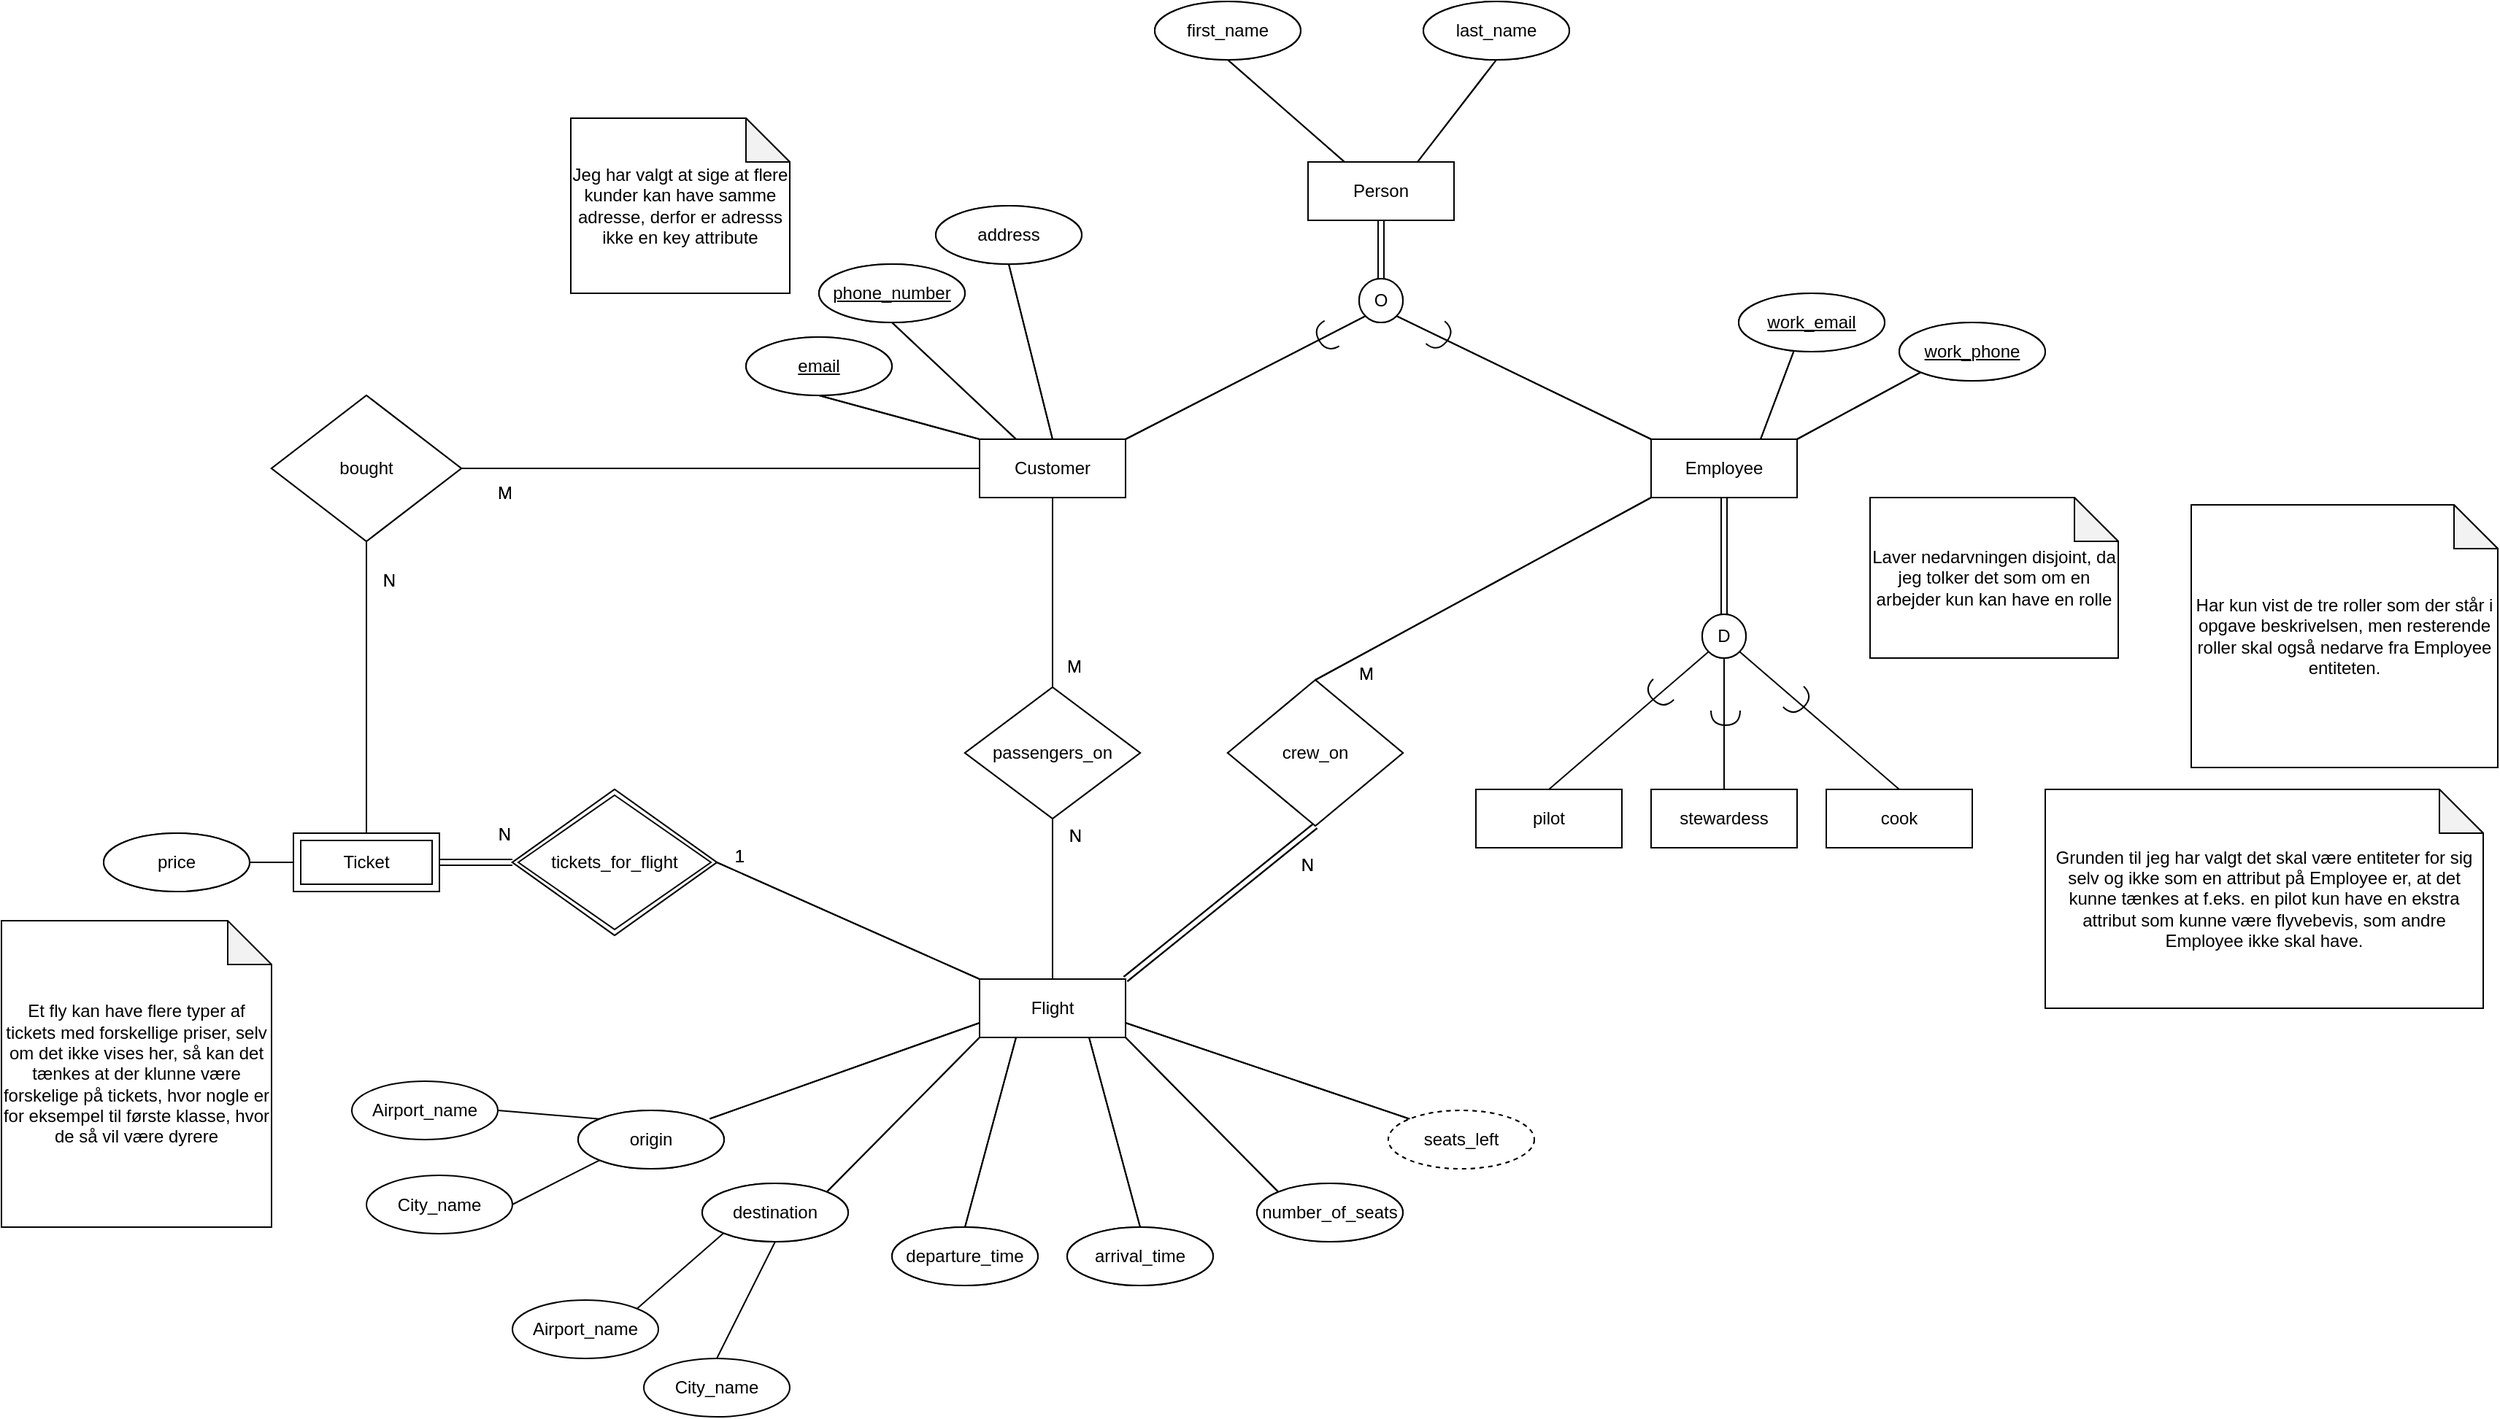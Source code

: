 <mxfile version="14.4.3" type="device"><diagram id="6lk6ai_a8ELDe-GZxzxh" name="Side-1"><mxGraphModel dx="1913" dy="1975" grid="1" gridSize="10" guides="1" tooltips="1" connect="1" arrows="1" fold="1" page="1" pageScale="1" pageWidth="827" pageHeight="1169" math="0" shadow="0"><root><mxCell id="0"/><mxCell id="1" parent="0"/><mxCell id="PVvvQSb4bb2jA-dj5cWd-1" value="Customer" style="whiteSpace=wrap;html=1;align=center;" parent="1" vertex="1"><mxGeometry x="110" y="40" width="100" height="40" as="geometry"/></mxCell><mxCell id="PVvvQSb4bb2jA-dj5cWd-2" value="first_name" style="ellipse;whiteSpace=wrap;html=1;align=center;" parent="1" vertex="1"><mxGeometry x="230" y="-260" width="100" height="40" as="geometry"/></mxCell><mxCell id="PVvvQSb4bb2jA-dj5cWd-3" value="last_name" style="ellipse;whiteSpace=wrap;html=1;align=center;" parent="1" vertex="1"><mxGeometry x="414" y="-260" width="100" height="40" as="geometry"/></mxCell><mxCell id="PVvvQSb4bb2jA-dj5cWd-6" value="email" style="ellipse;whiteSpace=wrap;html=1;align=center;fontStyle=4;" parent="1" vertex="1"><mxGeometry x="-50" y="-30" width="100" height="40" as="geometry"/></mxCell><mxCell id="PVvvQSb4bb2jA-dj5cWd-7" value="phone_number" style="ellipse;whiteSpace=wrap;html=1;align=center;fontStyle=4;" parent="1" vertex="1"><mxGeometry y="-80" width="100" height="40" as="geometry"/></mxCell><mxCell id="PVvvQSb4bb2jA-dj5cWd-8" value="address" style="ellipse;whiteSpace=wrap;html=1;align=center;" parent="1" vertex="1"><mxGeometry x="80" y="-120" width="100" height="40" as="geometry"/></mxCell><mxCell id="PVvvQSb4bb2jA-dj5cWd-9" value="Jeg har valgt at sige at flere kunder kan have samme adresse, derfor er adresss ikke en key attribute" style="shape=note;whiteSpace=wrap;html=1;backgroundOutline=1;darkOpacity=0.05;" parent="1" vertex="1"><mxGeometry x="-170" y="-180" width="150" height="120" as="geometry"/></mxCell><mxCell id="PVvvQSb4bb2jA-dj5cWd-10" value="" style="endArrow=none;html=1;entryX=0.5;entryY=1;entryDx=0;entryDy=0;exitX=0.25;exitY=0;exitDx=0;exitDy=0;" parent="1" source="zGotauwpgQxTloLa41Qn-2" target="PVvvQSb4bb2jA-dj5cWd-2" edge="1"><mxGeometry width="50" height="50" relative="1" as="geometry"><mxPoint x="-80" y="130" as="sourcePoint"/><mxPoint x="-30" y="80" as="targetPoint"/></mxGeometry></mxCell><mxCell id="PVvvQSb4bb2jA-dj5cWd-11" value="" style="endArrow=none;html=1;exitX=0.5;exitY=1;exitDx=0;exitDy=0;entryX=0.75;entryY=0;entryDx=0;entryDy=0;" parent="1" source="PVvvQSb4bb2jA-dj5cWd-3" target="zGotauwpgQxTloLa41Qn-2" edge="1"><mxGeometry width="50" height="50" relative="1" as="geometry"><mxPoint x="200" y="60" as="sourcePoint"/><mxPoint x="250" y="10" as="targetPoint"/></mxGeometry></mxCell><mxCell id="PVvvQSb4bb2jA-dj5cWd-12" value="" style="endArrow=none;html=1;exitX=0.5;exitY=1;exitDx=0;exitDy=0;entryX=0;entryY=0;entryDx=0;entryDy=0;" parent="1" source="PVvvQSb4bb2jA-dj5cWd-6" target="PVvvQSb4bb2jA-dj5cWd-1" edge="1"><mxGeometry width="50" height="50" relative="1" as="geometry"><mxPoint x="200" y="60" as="sourcePoint"/><mxPoint x="250" y="10" as="targetPoint"/></mxGeometry></mxCell><mxCell id="PVvvQSb4bb2jA-dj5cWd-13" value="" style="endArrow=none;html=1;entryX=0.5;entryY=1;entryDx=0;entryDy=0;exitX=0.25;exitY=0;exitDx=0;exitDy=0;" parent="1" source="PVvvQSb4bb2jA-dj5cWd-1" target="PVvvQSb4bb2jA-dj5cWd-7" edge="1"><mxGeometry width="50" height="50" relative="1" as="geometry"><mxPoint x="170" y="90" as="sourcePoint"/><mxPoint x="220" y="40" as="targetPoint"/></mxGeometry></mxCell><mxCell id="PVvvQSb4bb2jA-dj5cWd-14" value="" style="endArrow=none;html=1;exitX=0.5;exitY=0;exitDx=0;exitDy=0;entryX=0.5;entryY=1;entryDx=0;entryDy=0;" parent="1" source="PVvvQSb4bb2jA-dj5cWd-1" target="PVvvQSb4bb2jA-dj5cWd-8" edge="1"><mxGeometry width="50" height="50" relative="1" as="geometry"><mxPoint x="200" y="60" as="sourcePoint"/><mxPoint x="250" y="10" as="targetPoint"/></mxGeometry></mxCell><mxCell id="PVvvQSb4bb2jA-dj5cWd-15" value="Employee" style="whiteSpace=wrap;html=1;align=center;" parent="1" vertex="1"><mxGeometry x="570" y="40" width="100" height="40" as="geometry"/></mxCell><mxCell id="PVvvQSb4bb2jA-dj5cWd-22" value="" style="endArrow=none;html=1;entryX=0.75;entryY=0;entryDx=0;entryDy=0;exitX=0.38;exitY=0.975;exitDx=0;exitDy=0;exitPerimeter=0;" parent="1" source="PVvvQSb4bb2jA-dj5cWd-43" target="PVvvQSb4bb2jA-dj5cWd-15" edge="1"><mxGeometry width="50" height="50" relative="1" as="geometry"><mxPoint x="670" y="-10" as="sourcePoint"/><mxPoint x="570" y="60" as="targetPoint"/></mxGeometry></mxCell><mxCell id="PVvvQSb4bb2jA-dj5cWd-23" value="" style="endArrow=none;html=1;exitX=0;exitY=1;exitDx=0;exitDy=0;entryX=1;entryY=0;entryDx=0;entryDy=0;" parent="1" source="PVvvQSb4bb2jA-dj5cWd-44" target="PVvvQSb4bb2jA-dj5cWd-15" edge="1"><mxGeometry width="50" height="50" relative="1" as="geometry"><mxPoint x="744.645" y="-5.858" as="sourcePoint"/><mxPoint x="580" y="70" as="targetPoint"/></mxGeometry></mxCell><mxCell id="PVvvQSb4bb2jA-dj5cWd-24" value="pilot" style="whiteSpace=wrap;html=1;align=center;" parent="1" vertex="1"><mxGeometry x="450" y="280" width="100" height="40" as="geometry"/></mxCell><mxCell id="PVvvQSb4bb2jA-dj5cWd-25" value="stewardess" style="whiteSpace=wrap;html=1;align=center;" parent="1" vertex="1"><mxGeometry x="570" y="280" width="100" height="40" as="geometry"/></mxCell><mxCell id="PVvvQSb4bb2jA-dj5cWd-26" value="cook" style="whiteSpace=wrap;html=1;align=center;" parent="1" vertex="1"><mxGeometry x="690" y="280" width="100" height="40" as="geometry"/></mxCell><mxCell id="PVvvQSb4bb2jA-dj5cWd-27" value="Har kun vist de tre roller som der står i opgave beskrivelsen, men resterende roller skal også nedarve fra Employee entiteten." style="shape=note;whiteSpace=wrap;html=1;backgroundOutline=1;darkOpacity=0.05;" parent="1" vertex="1"><mxGeometry x="940" y="85" width="210" height="180" as="geometry"/></mxCell><mxCell id="PVvvQSb4bb2jA-dj5cWd-29" value="" style="shape=link;html=1;exitX=0.5;exitY=1;exitDx=0;exitDy=0;" parent="1" source="PVvvQSb4bb2jA-dj5cWd-15" edge="1"><mxGeometry width="100" relative="1" as="geometry"><mxPoint x="470" y="240" as="sourcePoint"/><mxPoint x="620" y="160" as="targetPoint"/></mxGeometry></mxCell><mxCell id="PVvvQSb4bb2jA-dj5cWd-36" value="D" style="ellipse;whiteSpace=wrap;html=1;aspect=fixed;shadow=0;sketch=0;strokeWidth=1;gradientColor=#ffffff;" parent="1" vertex="1"><mxGeometry x="605" y="160" width="30" height="30" as="geometry"/></mxCell><mxCell id="PVvvQSb4bb2jA-dj5cWd-37" value="Laver nedarvningen disjoint, da jeg tolker det som om en arbejder kun kan have en rolle" style="shape=note;whiteSpace=wrap;html=1;backgroundOutline=1;darkOpacity=0.05;shadow=0;sketch=0;strokeWidth=1;gradientColor=#ffffff;" parent="1" vertex="1"><mxGeometry x="720" y="80" width="170" height="110" as="geometry"/></mxCell><mxCell id="PVvvQSb4bb2jA-dj5cWd-38" value="" style="endArrow=none;html=1;exitX=0.5;exitY=0;exitDx=0;exitDy=0;entryX=0;entryY=1;entryDx=0;entryDy=0;" parent="1" source="PVvvQSb4bb2jA-dj5cWd-24" target="PVvvQSb4bb2jA-dj5cWd-36" edge="1"><mxGeometry width="50" height="50" relative="1" as="geometry"><mxPoint x="490" y="210" as="sourcePoint"/><mxPoint x="540" y="160" as="targetPoint"/></mxGeometry></mxCell><mxCell id="PVvvQSb4bb2jA-dj5cWd-39" value="" style="endArrow=none;html=1;exitX=0.5;exitY=0;exitDx=0;exitDy=0;entryX=0.5;entryY=1;entryDx=0;entryDy=0;" parent="1" source="PVvvQSb4bb2jA-dj5cWd-25" target="PVvvQSb4bb2jA-dj5cWd-36" edge="1"><mxGeometry width="50" height="50" relative="1" as="geometry"><mxPoint x="510" y="290" as="sourcePoint"/><mxPoint x="619.393" y="195.607" as="targetPoint"/></mxGeometry></mxCell><mxCell id="PVvvQSb4bb2jA-dj5cWd-40" value="" style="endArrow=none;html=1;exitX=0.5;exitY=0;exitDx=0;exitDy=0;entryX=1;entryY=1;entryDx=0;entryDy=0;" parent="1" source="PVvvQSb4bb2jA-dj5cWd-26" target="PVvvQSb4bb2jA-dj5cWd-36" edge="1"><mxGeometry width="50" height="50" relative="1" as="geometry"><mxPoint x="510" y="290" as="sourcePoint"/><mxPoint x="619.393" y="195.607" as="targetPoint"/></mxGeometry></mxCell><mxCell id="PVvvQSb4bb2jA-dj5cWd-42" value="price" style="ellipse;whiteSpace=wrap;html=1;align=center;shadow=0;sketch=0;strokeWidth=1;gradientColor=#ffffff;" parent="1" vertex="1"><mxGeometry x="-490" y="310" width="100" height="40" as="geometry"/></mxCell><mxCell id="PVvvQSb4bb2jA-dj5cWd-43" value="work_email" style="ellipse;whiteSpace=wrap;html=1;align=center;fontStyle=4;" parent="1" vertex="1"><mxGeometry x="630" y="-60" width="100" height="40" as="geometry"/></mxCell><mxCell id="PVvvQSb4bb2jA-dj5cWd-44" value="work_phone" style="ellipse;whiteSpace=wrap;html=1;align=center;fontStyle=4;" parent="1" vertex="1"><mxGeometry x="740" y="-40" width="100" height="40" as="geometry"/></mxCell><mxCell id="PVvvQSb4bb2jA-dj5cWd-46" value="" style="endArrow=none;html=1;exitX=0;exitY=0.5;exitDx=0;exitDy=0;entryX=1;entryY=0.5;entryDx=0;entryDy=0;" parent="1" source="zGotauwpgQxTloLa41Qn-23" target="PVvvQSb4bb2jA-dj5cWd-42" edge="1"><mxGeometry width="50" height="50" relative="1" as="geometry"><mxPoint x="-300" y="220" as="sourcePoint"/><mxPoint x="390" y="350" as="targetPoint"/></mxGeometry></mxCell><mxCell id="zGotauwpgQxTloLa41Qn-1" value="Flight" style="whiteSpace=wrap;html=1;align=center;" parent="1" vertex="1"><mxGeometry x="110" y="410" width="100" height="40" as="geometry"/></mxCell><mxCell id="zGotauwpgQxTloLa41Qn-2" value="Person" style="whiteSpace=wrap;html=1;align=center;" parent="1" vertex="1"><mxGeometry x="335" y="-150" width="100" height="40" as="geometry"/></mxCell><mxCell id="zGotauwpgQxTloLa41Qn-3" value="" style="shape=link;html=1;exitX=0.5;exitY=1;exitDx=0;exitDy=0;entryX=0.5;entryY=0;entryDx=0;entryDy=0;" parent="1" source="zGotauwpgQxTloLa41Qn-2" target="zGotauwpgQxTloLa41Qn-4" edge="1"><mxGeometry width="100" relative="1" as="geometry"><mxPoint x="350" y="-70" as="sourcePoint"/><mxPoint x="350" y="-70" as="targetPoint"/></mxGeometry></mxCell><mxCell id="zGotauwpgQxTloLa41Qn-4" value="O" style="ellipse;whiteSpace=wrap;html=1;aspect=fixed;shadow=0;sketch=0;strokeWidth=1;gradientColor=#ffffff;" parent="1" vertex="1"><mxGeometry x="370" y="-70" width="30" height="30" as="geometry"/></mxCell><mxCell id="zGotauwpgQxTloLa41Qn-6" value="" style="endArrow=none;html=1;exitX=1;exitY=0;exitDx=0;exitDy=0;entryX=0;entryY=1;entryDx=0;entryDy=0;" parent="1" source="PVvvQSb4bb2jA-dj5cWd-1" target="zGotauwpgQxTloLa41Qn-4" edge="1"><mxGeometry width="50" height="50" relative="1" as="geometry"><mxPoint x="310" y="40" as="sourcePoint"/><mxPoint x="360" y="-10" as="targetPoint"/></mxGeometry></mxCell><mxCell id="zGotauwpgQxTloLa41Qn-7" value="" style="endArrow=none;html=1;exitX=0;exitY=0;exitDx=0;exitDy=0;entryX=1;entryY=1;entryDx=0;entryDy=0;" parent="1" source="PVvvQSb4bb2jA-dj5cWd-15" target="zGotauwpgQxTloLa41Qn-4" edge="1"><mxGeometry width="50" height="50" relative="1" as="geometry"><mxPoint x="220" y="50" as="sourcePoint"/><mxPoint x="349.393" y="-34.393" as="targetPoint"/></mxGeometry></mxCell><mxCell id="zGotauwpgQxTloLa41Qn-8" value="Grunden til jeg har valgt det skal være entiteter for sig selv og ikke som en attribut på Employee er, at det kunne tænkes at f.eks. en pilot kun have en ekstra attribut som kunne være flyvebevis, som andre Employee ikke skal have." style="shape=note;whiteSpace=wrap;html=1;backgroundOutline=1;darkOpacity=0.05;" parent="1" vertex="1"><mxGeometry x="840" y="280" width="300" height="150" as="geometry"/></mxCell><mxCell id="zGotauwpgQxTloLa41Qn-9" value="seats_left" style="ellipse;whiteSpace=wrap;html=1;align=center;dashed=1;" parent="1" vertex="1"><mxGeometry x="390" y="500" width="100" height="40" as="geometry"/></mxCell><mxCell id="zGotauwpgQxTloLa41Qn-11" value="origin" style="ellipse;whiteSpace=wrap;html=1;align=center;" parent="1" vertex="1"><mxGeometry x="-165" y="500" width="100" height="40" as="geometry"/></mxCell><mxCell id="zGotauwpgQxTloLa41Qn-12" value="destination" style="ellipse;whiteSpace=wrap;html=1;align=center;" parent="1" vertex="1"><mxGeometry x="-80" y="550" width="100" height="40" as="geometry"/></mxCell><mxCell id="zGotauwpgQxTloLa41Qn-13" value="departure_time" style="ellipse;whiteSpace=wrap;html=1;align=center;" parent="1" vertex="1"><mxGeometry x="50" y="580" width="100" height="40" as="geometry"/></mxCell><mxCell id="zGotauwpgQxTloLa41Qn-14" value="arrival_time" style="ellipse;whiteSpace=wrap;html=1;align=center;" parent="1" vertex="1"><mxGeometry x="170" y="580" width="100" height="40" as="geometry"/></mxCell><mxCell id="zGotauwpgQxTloLa41Qn-15" value="number_of_seats" style="ellipse;whiteSpace=wrap;html=1;align=center;" parent="1" vertex="1"><mxGeometry x="300" y="550" width="100" height="40" as="geometry"/></mxCell><mxCell id="zGotauwpgQxTloLa41Qn-16" value="" style="endArrow=none;html=1;exitX=0;exitY=0;exitDx=0;exitDy=0;entryX=1;entryY=1;entryDx=0;entryDy=0;" parent="1" source="zGotauwpgQxTloLa41Qn-15" target="zGotauwpgQxTloLa41Qn-1" edge="1"><mxGeometry width="50" height="50" relative="1" as="geometry"><mxPoint x="110" y="400" as="sourcePoint"/><mxPoint x="160" y="350" as="targetPoint"/></mxGeometry></mxCell><mxCell id="zGotauwpgQxTloLa41Qn-17" value="" style="endArrow=none;html=1;exitX=0;exitY=0;exitDx=0;exitDy=0;entryX=1;entryY=0.75;entryDx=0;entryDy=0;" parent="1" source="zGotauwpgQxTloLa41Qn-9" target="zGotauwpgQxTloLa41Qn-1" edge="1"><mxGeometry width="50" height="50" relative="1" as="geometry"><mxPoint x="110" y="400" as="sourcePoint"/><mxPoint x="160" y="350" as="targetPoint"/></mxGeometry></mxCell><mxCell id="zGotauwpgQxTloLa41Qn-18" value="" style="endArrow=none;html=1;exitX=0.5;exitY=0;exitDx=0;exitDy=0;entryX=0.75;entryY=1;entryDx=0;entryDy=0;" parent="1" source="zGotauwpgQxTloLa41Qn-14" target="zGotauwpgQxTloLa41Qn-1" edge="1"><mxGeometry width="50" height="50" relative="1" as="geometry"><mxPoint x="110" y="400" as="sourcePoint"/><mxPoint x="160" y="350" as="targetPoint"/></mxGeometry></mxCell><mxCell id="zGotauwpgQxTloLa41Qn-19" value="" style="endArrow=none;html=1;exitX=0.5;exitY=0;exitDx=0;exitDy=0;entryX=0.25;entryY=1;entryDx=0;entryDy=0;" parent="1" source="zGotauwpgQxTloLa41Qn-13" target="zGotauwpgQxTloLa41Qn-1" edge="1"><mxGeometry width="50" height="50" relative="1" as="geometry"><mxPoint x="110" y="400" as="sourcePoint"/><mxPoint x="160" y="350" as="targetPoint"/></mxGeometry></mxCell><mxCell id="zGotauwpgQxTloLa41Qn-20" value="" style="endArrow=none;html=1;exitX=1;exitY=0;exitDx=0;exitDy=0;entryX=0;entryY=1;entryDx=0;entryDy=0;" parent="1" source="zGotauwpgQxTloLa41Qn-12" target="zGotauwpgQxTloLa41Qn-1" edge="1"><mxGeometry width="50" height="50" relative="1" as="geometry"><mxPoint x="110" y="400" as="sourcePoint"/><mxPoint x="160" y="350" as="targetPoint"/></mxGeometry></mxCell><mxCell id="zGotauwpgQxTloLa41Qn-21" value="" style="endArrow=none;html=1;exitX=1;exitY=0;exitDx=0;exitDy=0;entryX=0;entryY=0.75;entryDx=0;entryDy=0;" parent="1" target="zGotauwpgQxTloLa41Qn-1" edge="1"><mxGeometry width="50" height="50" relative="1" as="geometry"><mxPoint x="-74.854" y="505.774" as="sourcePoint"/><mxPoint x="160" y="350" as="targetPoint"/></mxGeometry></mxCell><mxCell id="zGotauwpgQxTloLa41Qn-22" value="tickets_for_flight" style="shape=rhombus;double=1;perimeter=rhombusPerimeter;whiteSpace=wrap;html=1;align=center;" parent="1" vertex="1"><mxGeometry x="-210" y="280" width="140" height="100" as="geometry"/></mxCell><mxCell id="zGotauwpgQxTloLa41Qn-23" value="Ticket" style="shape=ext;margin=3;double=1;whiteSpace=wrap;html=1;align=center;" parent="1" vertex="1"><mxGeometry x="-360" y="310" width="100" height="40" as="geometry"/></mxCell><mxCell id="zGotauwpgQxTloLa41Qn-25" value="" style="shape=link;html=1;rounded=0;entryX=0;entryY=0.5;entryDx=0;entryDy=0;exitX=1;exitY=0.5;exitDx=0;exitDy=0;" parent="1" source="zGotauwpgQxTloLa41Qn-23" target="zGotauwpgQxTloLa41Qn-22" edge="1"><mxGeometry relative="1" as="geometry"><mxPoint x="-240" y="330" as="sourcePoint"/><mxPoint x="170" y="160" as="targetPoint"/></mxGeometry></mxCell><mxCell id="zGotauwpgQxTloLa41Qn-26" value="N" style="resizable=0;html=1;align=right;verticalAlign=bottom;" parent="zGotauwpgQxTloLa41Qn-25" connectable="0" vertex="1"><mxGeometry x="1" relative="1" as="geometry"><mxPoint x="-0.41" y="-10.16" as="offset"/></mxGeometry></mxCell><mxCell id="zGotauwpgQxTloLa41Qn-29" value="" style="endArrow=none;html=1;rounded=0;exitX=0;exitY=0;exitDx=0;exitDy=0;entryX=1;entryY=0.5;entryDx=0;entryDy=0;" parent="1" source="zGotauwpgQxTloLa41Qn-1" target="zGotauwpgQxTloLa41Qn-22" edge="1"><mxGeometry relative="1" as="geometry"><mxPoint y="260" as="sourcePoint"/><mxPoint y="360" as="targetPoint"/></mxGeometry></mxCell><mxCell id="zGotauwpgQxTloLa41Qn-30" value="1" style="resizable=0;html=1;align=right;verticalAlign=bottom;" parent="zGotauwpgQxTloLa41Qn-29" connectable="0" vertex="1"><mxGeometry x="1" relative="1" as="geometry"><mxPoint x="19.65" y="4.71" as="offset"/></mxGeometry></mxCell><mxCell id="zGotauwpgQxTloLa41Qn-31" value="passengers_on" style="shape=rhombus;perimeter=rhombusPerimeter;whiteSpace=wrap;html=1;align=center;" parent="1" vertex="1"><mxGeometry x="100" y="210" width="120" height="90" as="geometry"/></mxCell><mxCell id="zGotauwpgQxTloLa41Qn-36" value="crew_on" style="shape=rhombus;perimeter=rhombusPerimeter;whiteSpace=wrap;html=1;align=center;" parent="1" vertex="1"><mxGeometry x="280" y="205" width="120" height="100" as="geometry"/></mxCell><mxCell id="zGotauwpgQxTloLa41Qn-37" value="" style="endArrow=none;html=1;rounded=0;exitX=0.5;exitY=1;exitDx=0;exitDy=0;entryX=0.5;entryY=0;entryDx=0;entryDy=0;" parent="1" source="PVvvQSb4bb2jA-dj5cWd-1" target="zGotauwpgQxTloLa41Qn-31" edge="1"><mxGeometry relative="1" as="geometry"><mxPoint x="270" y="280" as="sourcePoint"/><mxPoint x="430" y="280" as="targetPoint"/></mxGeometry></mxCell><mxCell id="zGotauwpgQxTloLa41Qn-38" value="M" style="resizable=0;html=1;align=right;verticalAlign=bottom;" parent="zGotauwpgQxTloLa41Qn-37" connectable="0" vertex="1"><mxGeometry x="1" relative="1" as="geometry"><mxPoint x="20" y="-5.59" as="offset"/></mxGeometry></mxCell><mxCell id="zGotauwpgQxTloLa41Qn-39" value="" style="endArrow=none;html=1;rounded=0;exitX=0.5;exitY=0;exitDx=0;exitDy=0;entryX=0.5;entryY=1;entryDx=0;entryDy=0;" parent="1" source="zGotauwpgQxTloLa41Qn-1" target="zGotauwpgQxTloLa41Qn-31" edge="1"><mxGeometry relative="1" as="geometry"><mxPoint x="270" y="280" as="sourcePoint"/><mxPoint x="430" y="280" as="targetPoint"/></mxGeometry></mxCell><mxCell id="zGotauwpgQxTloLa41Qn-40" value="N" style="resizable=0;html=1;align=right;verticalAlign=bottom;" parent="zGotauwpgQxTloLa41Qn-39" connectable="0" vertex="1"><mxGeometry x="1" relative="1" as="geometry"><mxPoint x="20" y="20.59" as="offset"/></mxGeometry></mxCell><mxCell id="zGotauwpgQxTloLa41Qn-41" value="" style="endArrow=none;html=1;rounded=0;exitX=0;exitY=1;exitDx=0;exitDy=0;entryX=0.5;entryY=0;entryDx=0;entryDy=0;" parent="1" source="PVvvQSb4bb2jA-dj5cWd-15" target="zGotauwpgQxTloLa41Qn-36" edge="1"><mxGeometry relative="1" as="geometry"><mxPoint x="270" y="280" as="sourcePoint"/><mxPoint x="430" y="280" as="targetPoint"/></mxGeometry></mxCell><mxCell id="zGotauwpgQxTloLa41Qn-42" value="M" style="resizable=0;html=1;align=right;verticalAlign=bottom;" parent="zGotauwpgQxTloLa41Qn-41" connectable="0" vertex="1"><mxGeometry x="1" relative="1" as="geometry"><mxPoint x="40.51" y="4.72" as="offset"/></mxGeometry></mxCell><mxCell id="zGotauwpgQxTloLa41Qn-43" value="" style="shape=link;html=1;rounded=0;exitX=1;exitY=0;exitDx=0;exitDy=0;entryX=0.5;entryY=1;entryDx=0;entryDy=0;" parent="1" source="zGotauwpgQxTloLa41Qn-1" target="zGotauwpgQxTloLa41Qn-36" edge="1"><mxGeometry relative="1" as="geometry"><mxPoint x="270" y="280" as="sourcePoint"/><mxPoint x="430" y="280" as="targetPoint"/></mxGeometry></mxCell><mxCell id="zGotauwpgQxTloLa41Qn-44" value="N" style="resizable=0;html=1;align=right;verticalAlign=bottom;" parent="zGotauwpgQxTloLa41Qn-43" connectable="0" vertex="1"><mxGeometry x="1" relative="1" as="geometry"><mxPoint x="0.04" y="34.97" as="offset"/></mxGeometry></mxCell><mxCell id="zGotauwpgQxTloLa41Qn-46" value="bought" style="shape=rhombus;perimeter=rhombusPerimeter;whiteSpace=wrap;html=1;align=center;" parent="1" vertex="1"><mxGeometry x="-375" y="10" width="130" height="100" as="geometry"/></mxCell><mxCell id="zGotauwpgQxTloLa41Qn-47" value="" style="endArrow=none;html=1;rounded=0;entryX=1;entryY=0.5;entryDx=0;entryDy=0;exitX=0;exitY=0.5;exitDx=0;exitDy=0;" parent="1" source="PVvvQSb4bb2jA-dj5cWd-1" target="zGotauwpgQxTloLa41Qn-46" edge="1"><mxGeometry relative="1" as="geometry"><mxPoint x="110" y="100" as="sourcePoint"/><mxPoint x="270" y="100" as="targetPoint"/></mxGeometry></mxCell><mxCell id="zGotauwpgQxTloLa41Qn-48" value="M" style="resizable=0;html=1;align=right;verticalAlign=bottom;" parent="zGotauwpgQxTloLa41Qn-47" connectable="0" vertex="1"><mxGeometry x="1" relative="1" as="geometry"><mxPoint x="35.29" y="25" as="offset"/></mxGeometry></mxCell><mxCell id="zGotauwpgQxTloLa41Qn-50" value="" style="endArrow=none;html=1;rounded=0;exitX=0.5;exitY=0;exitDx=0;exitDy=0;entryX=0.5;entryY=1;entryDx=0;entryDy=0;" parent="1" source="zGotauwpgQxTloLa41Qn-23" target="zGotauwpgQxTloLa41Qn-46" edge="1"><mxGeometry relative="1" as="geometry"><mxPoint x="-200" y="100" as="sourcePoint"/><mxPoint x="-40" y="100" as="targetPoint"/></mxGeometry></mxCell><mxCell id="zGotauwpgQxTloLa41Qn-51" value="N" style="resizable=0;html=1;align=right;verticalAlign=bottom;" parent="zGotauwpgQxTloLa41Qn-50" connectable="0" vertex="1"><mxGeometry x="1" relative="1" as="geometry"><mxPoint x="20" y="35.19" as="offset"/></mxGeometry></mxCell><mxCell id="uuVNAVYjs44xIk9ML90Q-1" value="Customer" style="whiteSpace=wrap;html=1;align=center;" parent="1" vertex="1"><mxGeometry x="110" y="40" width="100" height="40" as="geometry"/></mxCell><mxCell id="uuVNAVYjs44xIk9ML90Q-2" value="first_name" style="ellipse;whiteSpace=wrap;html=1;align=center;" parent="1" vertex="1"><mxGeometry x="230" y="-260" width="100" height="40" as="geometry"/></mxCell><mxCell id="uuVNAVYjs44xIk9ML90Q-3" value="last_name" style="ellipse;whiteSpace=wrap;html=1;align=center;" parent="1" vertex="1"><mxGeometry x="414" y="-260" width="100" height="40" as="geometry"/></mxCell><mxCell id="uuVNAVYjs44xIk9ML90Q-4" value="email" style="ellipse;whiteSpace=wrap;html=1;align=center;fontStyle=4;" parent="1" vertex="1"><mxGeometry x="-50" y="-30" width="100" height="40" as="geometry"/></mxCell><mxCell id="uuVNAVYjs44xIk9ML90Q-5" value="phone_number" style="ellipse;whiteSpace=wrap;html=1;align=center;fontStyle=4;" parent="1" vertex="1"><mxGeometry y="-80" width="100" height="40" as="geometry"/></mxCell><mxCell id="uuVNAVYjs44xIk9ML90Q-6" value="address" style="ellipse;whiteSpace=wrap;html=1;align=center;" parent="1" vertex="1"><mxGeometry x="80" y="-120" width="100" height="40" as="geometry"/></mxCell><mxCell id="uuVNAVYjs44xIk9ML90Q-7" value="Jeg har valgt at sige at flere kunder kan have samme adresse, derfor er adresss ikke en key attribute" style="shape=note;whiteSpace=wrap;html=1;backgroundOutline=1;darkOpacity=0.05;" parent="1" vertex="1"><mxGeometry x="-170" y="-180" width="150" height="120" as="geometry"/></mxCell><mxCell id="uuVNAVYjs44xIk9ML90Q-8" value="" style="endArrow=none;html=1;entryX=0.5;entryY=1;entryDx=0;entryDy=0;exitX=0.25;exitY=0;exitDx=0;exitDy=0;" parent="1" source="uuVNAVYjs44xIk9ML90Q-31" target="uuVNAVYjs44xIk9ML90Q-2" edge="1"><mxGeometry width="50" height="50" relative="1" as="geometry"><mxPoint x="-80" y="130" as="sourcePoint"/><mxPoint x="-30" y="80" as="targetPoint"/></mxGeometry></mxCell><mxCell id="uuVNAVYjs44xIk9ML90Q-9" value="" style="endArrow=none;html=1;exitX=0.5;exitY=1;exitDx=0;exitDy=0;entryX=0.75;entryY=0;entryDx=0;entryDy=0;" parent="1" source="uuVNAVYjs44xIk9ML90Q-3" target="uuVNAVYjs44xIk9ML90Q-31" edge="1"><mxGeometry width="50" height="50" relative="1" as="geometry"><mxPoint x="200" y="60" as="sourcePoint"/><mxPoint x="250" y="10" as="targetPoint"/></mxGeometry></mxCell><mxCell id="uuVNAVYjs44xIk9ML90Q-10" value="" style="endArrow=none;html=1;exitX=0.5;exitY=1;exitDx=0;exitDy=0;entryX=0;entryY=0;entryDx=0;entryDy=0;" parent="1" source="uuVNAVYjs44xIk9ML90Q-4" target="uuVNAVYjs44xIk9ML90Q-1" edge="1"><mxGeometry width="50" height="50" relative="1" as="geometry"><mxPoint x="200" y="60" as="sourcePoint"/><mxPoint x="250" y="10" as="targetPoint"/></mxGeometry></mxCell><mxCell id="uuVNAVYjs44xIk9ML90Q-11" value="" style="endArrow=none;html=1;entryX=0.5;entryY=1;entryDx=0;entryDy=0;exitX=0.25;exitY=0;exitDx=0;exitDy=0;" parent="1" source="uuVNAVYjs44xIk9ML90Q-1" target="uuVNAVYjs44xIk9ML90Q-5" edge="1"><mxGeometry width="50" height="50" relative="1" as="geometry"><mxPoint x="170" y="90" as="sourcePoint"/><mxPoint x="220" y="40" as="targetPoint"/></mxGeometry></mxCell><mxCell id="uuVNAVYjs44xIk9ML90Q-12" value="" style="endArrow=none;html=1;exitX=0.5;exitY=0;exitDx=0;exitDy=0;entryX=0.5;entryY=1;entryDx=0;entryDy=0;" parent="1" source="uuVNAVYjs44xIk9ML90Q-1" target="uuVNAVYjs44xIk9ML90Q-6" edge="1"><mxGeometry width="50" height="50" relative="1" as="geometry"><mxPoint x="200" y="60" as="sourcePoint"/><mxPoint x="250" y="10" as="targetPoint"/></mxGeometry></mxCell><mxCell id="uuVNAVYjs44xIk9ML90Q-13" value="Employee" style="whiteSpace=wrap;html=1;align=center;" parent="1" vertex="1"><mxGeometry x="570" y="40" width="100" height="40" as="geometry"/></mxCell><mxCell id="uuVNAVYjs44xIk9ML90Q-14" value="" style="endArrow=none;html=1;entryX=0.75;entryY=0;entryDx=0;entryDy=0;exitX=0.38;exitY=0.975;exitDx=0;exitDy=0;exitPerimeter=0;" parent="1" source="uuVNAVYjs44xIk9ML90Q-27" target="uuVNAVYjs44xIk9ML90Q-13" edge="1"><mxGeometry width="50" height="50" relative="1" as="geometry"><mxPoint x="670" y="-10" as="sourcePoint"/><mxPoint x="570" y="60" as="targetPoint"/></mxGeometry></mxCell><mxCell id="uuVNAVYjs44xIk9ML90Q-15" value="" style="endArrow=none;html=1;exitX=0;exitY=1;exitDx=0;exitDy=0;entryX=1;entryY=0;entryDx=0;entryDy=0;" parent="1" source="uuVNAVYjs44xIk9ML90Q-28" target="uuVNAVYjs44xIk9ML90Q-13" edge="1"><mxGeometry width="50" height="50" relative="1" as="geometry"><mxPoint x="744.645" y="-5.858" as="sourcePoint"/><mxPoint x="580" y="70" as="targetPoint"/></mxGeometry></mxCell><mxCell id="uuVNAVYjs44xIk9ML90Q-16" value="pilot" style="whiteSpace=wrap;html=1;align=center;" parent="1" vertex="1"><mxGeometry x="450" y="280" width="100" height="40" as="geometry"/></mxCell><mxCell id="uuVNAVYjs44xIk9ML90Q-17" value="stewardess" style="whiteSpace=wrap;html=1;align=center;" parent="1" vertex="1"><mxGeometry x="570" y="280" width="100" height="40" as="geometry"/></mxCell><mxCell id="uuVNAVYjs44xIk9ML90Q-18" value="cook" style="whiteSpace=wrap;html=1;align=center;" parent="1" vertex="1"><mxGeometry x="690" y="280" width="100" height="40" as="geometry"/></mxCell><mxCell id="uuVNAVYjs44xIk9ML90Q-19" value="Har kun vist de tre roller som der står i opgave beskrivelsen, men resterende roller skal også nedarve fra Employee entiteten." style="shape=note;whiteSpace=wrap;html=1;backgroundOutline=1;darkOpacity=0.05;" parent="1" vertex="1"><mxGeometry x="940" y="85" width="210" height="180" as="geometry"/></mxCell><mxCell id="uuVNAVYjs44xIk9ML90Q-20" value="" style="shape=link;html=1;exitX=0.5;exitY=1;exitDx=0;exitDy=0;" parent="1" source="uuVNAVYjs44xIk9ML90Q-13" edge="1"><mxGeometry width="100" relative="1" as="geometry"><mxPoint x="470" y="240" as="sourcePoint"/><mxPoint x="620" y="160" as="targetPoint"/></mxGeometry></mxCell><mxCell id="uuVNAVYjs44xIk9ML90Q-21" value="D" style="ellipse;whiteSpace=wrap;html=1;aspect=fixed;shadow=0;sketch=0;strokeWidth=1;gradientColor=#ffffff;" parent="1" vertex="1"><mxGeometry x="605" y="160" width="30" height="30" as="geometry"/></mxCell><mxCell id="uuVNAVYjs44xIk9ML90Q-22" value="Laver nedarvningen disjoint, da jeg tolker det som om en arbejder kun kan have en rolle" style="shape=note;whiteSpace=wrap;html=1;backgroundOutline=1;darkOpacity=0.05;shadow=0;sketch=0;strokeWidth=1;gradientColor=#ffffff;" parent="1" vertex="1"><mxGeometry x="720" y="80" width="170" height="110" as="geometry"/></mxCell><mxCell id="uuVNAVYjs44xIk9ML90Q-24" value="" style="endArrow=none;html=1;exitX=0.5;exitY=0;exitDx=0;exitDy=0;entryX=0.5;entryY=1;entryDx=0;entryDy=0;" parent="1" source="uuVNAVYjs44xIk9ML90Q-17" target="uuVNAVYjs44xIk9ML90Q-21" edge="1"><mxGeometry width="50" height="50" relative="1" as="geometry"><mxPoint x="510" y="290" as="sourcePoint"/><mxPoint x="619.393" y="195.607" as="targetPoint"/></mxGeometry></mxCell><mxCell id="uuVNAVYjs44xIk9ML90Q-26" value="price" style="ellipse;whiteSpace=wrap;html=1;align=center;shadow=0;sketch=0;strokeWidth=1;gradientColor=#ffffff;" parent="1" vertex="1"><mxGeometry x="-490" y="310" width="100" height="40" as="geometry"/></mxCell><mxCell id="uuVNAVYjs44xIk9ML90Q-27" value="work_email" style="ellipse;whiteSpace=wrap;html=1;align=center;fontStyle=4;" parent="1" vertex="1"><mxGeometry x="630" y="-60" width="100" height="40" as="geometry"/></mxCell><mxCell id="uuVNAVYjs44xIk9ML90Q-28" value="work_phone" style="ellipse;whiteSpace=wrap;html=1;align=center;fontStyle=4;" parent="1" vertex="1"><mxGeometry x="740" y="-40" width="100" height="40" as="geometry"/></mxCell><mxCell id="uuVNAVYjs44xIk9ML90Q-29" value="" style="endArrow=none;html=1;exitX=0;exitY=0.5;exitDx=0;exitDy=0;entryX=1;entryY=0.5;entryDx=0;entryDy=0;" parent="1" source="uuVNAVYjs44xIk9ML90Q-50" target="uuVNAVYjs44xIk9ML90Q-26" edge="1"><mxGeometry width="50" height="50" relative="1" as="geometry"><mxPoint x="-300" y="220" as="sourcePoint"/><mxPoint x="390" y="350" as="targetPoint"/></mxGeometry></mxCell><mxCell id="uuVNAVYjs44xIk9ML90Q-30" value="Flight" style="whiteSpace=wrap;html=1;align=center;" parent="1" vertex="1"><mxGeometry x="110" y="410" width="100" height="40" as="geometry"/></mxCell><mxCell id="uuVNAVYjs44xIk9ML90Q-31" value="Person" style="whiteSpace=wrap;html=1;align=center;" parent="1" vertex="1"><mxGeometry x="335" y="-150" width="100" height="40" as="geometry"/></mxCell><mxCell id="uuVNAVYjs44xIk9ML90Q-32" value="" style="shape=link;html=1;exitX=0.5;exitY=1;exitDx=0;exitDy=0;entryX=0.5;entryY=0;entryDx=0;entryDy=0;" parent="1" source="uuVNAVYjs44xIk9ML90Q-31" target="uuVNAVYjs44xIk9ML90Q-33" edge="1"><mxGeometry width="100" relative="1" as="geometry"><mxPoint x="350" y="-70" as="sourcePoint"/><mxPoint x="350" y="-70" as="targetPoint"/></mxGeometry></mxCell><mxCell id="uuVNAVYjs44xIk9ML90Q-33" value="O" style="ellipse;whiteSpace=wrap;html=1;aspect=fixed;shadow=0;sketch=0;strokeWidth=1;gradientColor=#ffffff;" parent="1" vertex="1"><mxGeometry x="370" y="-70" width="30" height="30" as="geometry"/></mxCell><mxCell id="uuVNAVYjs44xIk9ML90Q-34" value="" style="endArrow=none;html=1;exitX=1;exitY=0;exitDx=0;exitDy=0;entryX=0;entryY=1;entryDx=0;entryDy=0;" parent="1" source="uuVNAVYjs44xIk9ML90Q-1" target="uuVNAVYjs44xIk9ML90Q-33" edge="1"><mxGeometry width="50" height="50" relative="1" as="geometry"><mxPoint x="310" y="40" as="sourcePoint"/><mxPoint x="360" y="-10" as="targetPoint"/></mxGeometry></mxCell><mxCell id="uuVNAVYjs44xIk9ML90Q-35" value="" style="endArrow=none;html=1;exitX=0;exitY=0;exitDx=0;exitDy=0;entryX=1;entryY=1;entryDx=0;entryDy=0;" parent="1" source="uuVNAVYjs44xIk9ML90Q-13" target="uuVNAVYjs44xIk9ML90Q-33" edge="1"><mxGeometry width="50" height="50" relative="1" as="geometry"><mxPoint x="220" y="50" as="sourcePoint"/><mxPoint x="349.393" y="-34.393" as="targetPoint"/></mxGeometry></mxCell><mxCell id="uuVNAVYjs44xIk9ML90Q-36" value="Grunden til jeg har valgt det skal være entiteter for sig selv og ikke som en attribut på Employee er, at det kunne tænkes at f.eks. en pilot kun have en ekstra attribut som kunne være flyvebevis, som andre Employee ikke skal have." style="shape=note;whiteSpace=wrap;html=1;backgroundOutline=1;darkOpacity=0.05;" parent="1" vertex="1"><mxGeometry x="840" y="280" width="300" height="150" as="geometry"/></mxCell><mxCell id="uuVNAVYjs44xIk9ML90Q-37" value="seats_left" style="ellipse;whiteSpace=wrap;html=1;align=center;dashed=1;" parent="1" vertex="1"><mxGeometry x="390" y="500" width="100" height="40" as="geometry"/></mxCell><mxCell id="uuVNAVYjs44xIk9ML90Q-38" value="origin" style="ellipse;whiteSpace=wrap;html=1;align=center;" parent="1" vertex="1"><mxGeometry x="-165" y="500" width="100" height="40" as="geometry"/></mxCell><mxCell id="uuVNAVYjs44xIk9ML90Q-39" value="destination" style="ellipse;whiteSpace=wrap;html=1;align=center;" parent="1" vertex="1"><mxGeometry x="-80" y="550" width="100" height="40" as="geometry"/></mxCell><mxCell id="uuVNAVYjs44xIk9ML90Q-40" value="departure_time" style="ellipse;whiteSpace=wrap;html=1;align=center;" parent="1" vertex="1"><mxGeometry x="50" y="580" width="100" height="40" as="geometry"/></mxCell><mxCell id="uuVNAVYjs44xIk9ML90Q-41" value="arrival_time" style="ellipse;whiteSpace=wrap;html=1;align=center;" parent="1" vertex="1"><mxGeometry x="170" y="580" width="100" height="40" as="geometry"/></mxCell><mxCell id="uuVNAVYjs44xIk9ML90Q-42" value="number_of_seats" style="ellipse;whiteSpace=wrap;html=1;align=center;" parent="1" vertex="1"><mxGeometry x="300" y="550" width="100" height="40" as="geometry"/></mxCell><mxCell id="uuVNAVYjs44xIk9ML90Q-43" value="" style="endArrow=none;html=1;exitX=0;exitY=0;exitDx=0;exitDy=0;entryX=1;entryY=1;entryDx=0;entryDy=0;" parent="1" source="uuVNAVYjs44xIk9ML90Q-42" target="uuVNAVYjs44xIk9ML90Q-30" edge="1"><mxGeometry width="50" height="50" relative="1" as="geometry"><mxPoint x="110" y="400" as="sourcePoint"/><mxPoint x="160" y="350" as="targetPoint"/></mxGeometry></mxCell><mxCell id="uuVNAVYjs44xIk9ML90Q-44" value="" style="endArrow=none;html=1;exitX=0;exitY=0;exitDx=0;exitDy=0;entryX=1;entryY=0.75;entryDx=0;entryDy=0;" parent="1" source="uuVNAVYjs44xIk9ML90Q-37" target="uuVNAVYjs44xIk9ML90Q-30" edge="1"><mxGeometry width="50" height="50" relative="1" as="geometry"><mxPoint x="110" y="400" as="sourcePoint"/><mxPoint x="160" y="350" as="targetPoint"/></mxGeometry></mxCell><mxCell id="uuVNAVYjs44xIk9ML90Q-45" value="" style="endArrow=none;html=1;exitX=0.5;exitY=0;exitDx=0;exitDy=0;entryX=0.75;entryY=1;entryDx=0;entryDy=0;" parent="1" source="uuVNAVYjs44xIk9ML90Q-41" target="uuVNAVYjs44xIk9ML90Q-30" edge="1"><mxGeometry width="50" height="50" relative="1" as="geometry"><mxPoint x="110" y="400" as="sourcePoint"/><mxPoint x="160" y="350" as="targetPoint"/></mxGeometry></mxCell><mxCell id="uuVNAVYjs44xIk9ML90Q-46" value="" style="endArrow=none;html=1;exitX=0.5;exitY=0;exitDx=0;exitDy=0;entryX=0.25;entryY=1;entryDx=0;entryDy=0;" parent="1" source="uuVNAVYjs44xIk9ML90Q-40" target="uuVNAVYjs44xIk9ML90Q-30" edge="1"><mxGeometry width="50" height="50" relative="1" as="geometry"><mxPoint x="110" y="400" as="sourcePoint"/><mxPoint x="160" y="350" as="targetPoint"/></mxGeometry></mxCell><mxCell id="uuVNAVYjs44xIk9ML90Q-47" value="" style="endArrow=none;html=1;exitX=1;exitY=0;exitDx=0;exitDy=0;entryX=0;entryY=1;entryDx=0;entryDy=0;" parent="1" source="uuVNAVYjs44xIk9ML90Q-39" target="uuVNAVYjs44xIk9ML90Q-30" edge="1"><mxGeometry width="50" height="50" relative="1" as="geometry"><mxPoint x="110" y="400" as="sourcePoint"/><mxPoint x="160" y="350" as="targetPoint"/></mxGeometry></mxCell><mxCell id="uuVNAVYjs44xIk9ML90Q-48" value="" style="endArrow=none;html=1;exitX=1;exitY=0;exitDx=0;exitDy=0;entryX=0;entryY=0.75;entryDx=0;entryDy=0;" parent="1" target="uuVNAVYjs44xIk9ML90Q-30" edge="1"><mxGeometry width="50" height="50" relative="1" as="geometry"><mxPoint x="-74.854" y="505.774" as="sourcePoint"/><mxPoint x="160" y="350" as="targetPoint"/></mxGeometry></mxCell><mxCell id="uuVNAVYjs44xIk9ML90Q-49" value="tickets_for_flight" style="shape=rhombus;double=1;perimeter=rhombusPerimeter;whiteSpace=wrap;html=1;align=center;" parent="1" vertex="1"><mxGeometry x="-210" y="280" width="140" height="100" as="geometry"/></mxCell><mxCell id="uuVNAVYjs44xIk9ML90Q-50" value="Ticket" style="shape=ext;margin=3;double=1;whiteSpace=wrap;html=1;align=center;" parent="1" vertex="1"><mxGeometry x="-360" y="310" width="100" height="40" as="geometry"/></mxCell><mxCell id="uuVNAVYjs44xIk9ML90Q-51" value="" style="shape=link;html=1;rounded=0;entryX=0;entryY=0.5;entryDx=0;entryDy=0;exitX=1;exitY=0.5;exitDx=0;exitDy=0;" parent="1" source="uuVNAVYjs44xIk9ML90Q-50" target="uuVNAVYjs44xIk9ML90Q-49" edge="1"><mxGeometry relative="1" as="geometry"><mxPoint x="-240" y="330" as="sourcePoint"/><mxPoint x="170" y="160" as="targetPoint"/></mxGeometry></mxCell><mxCell id="uuVNAVYjs44xIk9ML90Q-52" value="N" style="resizable=0;html=1;align=right;verticalAlign=bottom;" parent="uuVNAVYjs44xIk9ML90Q-51" connectable="0" vertex="1"><mxGeometry x="1" relative="1" as="geometry"><mxPoint x="-0.41" y="-10.16" as="offset"/></mxGeometry></mxCell><mxCell id="uuVNAVYjs44xIk9ML90Q-53" value="" style="endArrow=none;html=1;rounded=0;exitX=0;exitY=0;exitDx=0;exitDy=0;entryX=1;entryY=0.5;entryDx=0;entryDy=0;" parent="1" source="uuVNAVYjs44xIk9ML90Q-30" target="uuVNAVYjs44xIk9ML90Q-49" edge="1"><mxGeometry relative="1" as="geometry"><mxPoint y="260" as="sourcePoint"/><mxPoint y="360" as="targetPoint"/></mxGeometry></mxCell><mxCell id="uuVNAVYjs44xIk9ML90Q-54" value="1" style="resizable=0;html=1;align=right;verticalAlign=bottom;" parent="uuVNAVYjs44xIk9ML90Q-53" connectable="0" vertex="1"><mxGeometry x="1" relative="1" as="geometry"><mxPoint x="19.65" y="4.71" as="offset"/></mxGeometry></mxCell><mxCell id="uuVNAVYjs44xIk9ML90Q-55" value="passengers_on" style="shape=rhombus;perimeter=rhombusPerimeter;whiteSpace=wrap;html=1;align=center;" parent="1" vertex="1"><mxGeometry x="100" y="210" width="120" height="90" as="geometry"/></mxCell><mxCell id="uuVNAVYjs44xIk9ML90Q-56" value="crew_on" style="shape=rhombus;perimeter=rhombusPerimeter;whiteSpace=wrap;html=1;align=center;" parent="1" vertex="1"><mxGeometry x="280" y="205" width="120" height="100" as="geometry"/></mxCell><mxCell id="uuVNAVYjs44xIk9ML90Q-57" value="" style="endArrow=none;html=1;rounded=0;exitX=0.5;exitY=1;exitDx=0;exitDy=0;entryX=0.5;entryY=0;entryDx=0;entryDy=0;" parent="1" source="uuVNAVYjs44xIk9ML90Q-1" target="uuVNAVYjs44xIk9ML90Q-55" edge="1"><mxGeometry relative="1" as="geometry"><mxPoint x="270" y="280" as="sourcePoint"/><mxPoint x="430" y="280" as="targetPoint"/></mxGeometry></mxCell><mxCell id="uuVNAVYjs44xIk9ML90Q-58" value="M" style="resizable=0;html=1;align=right;verticalAlign=bottom;" parent="uuVNAVYjs44xIk9ML90Q-57" connectable="0" vertex="1"><mxGeometry x="1" relative="1" as="geometry"><mxPoint x="20" y="-5.59" as="offset"/></mxGeometry></mxCell><mxCell id="uuVNAVYjs44xIk9ML90Q-59" value="" style="endArrow=none;html=1;rounded=0;exitX=0.5;exitY=0;exitDx=0;exitDy=0;entryX=0.5;entryY=1;entryDx=0;entryDy=0;" parent="1" source="uuVNAVYjs44xIk9ML90Q-30" target="uuVNAVYjs44xIk9ML90Q-55" edge="1"><mxGeometry relative="1" as="geometry"><mxPoint x="270" y="280" as="sourcePoint"/><mxPoint x="430" y="280" as="targetPoint"/></mxGeometry></mxCell><mxCell id="uuVNAVYjs44xIk9ML90Q-60" value="N" style="resizable=0;html=1;align=right;verticalAlign=bottom;" parent="uuVNAVYjs44xIk9ML90Q-59" connectable="0" vertex="1"><mxGeometry x="1" relative="1" as="geometry"><mxPoint x="20" y="20.59" as="offset"/></mxGeometry></mxCell><mxCell id="uuVNAVYjs44xIk9ML90Q-61" value="" style="endArrow=none;html=1;rounded=0;exitX=0;exitY=1;exitDx=0;exitDy=0;entryX=0.5;entryY=0;entryDx=0;entryDy=0;" parent="1" source="uuVNAVYjs44xIk9ML90Q-13" target="uuVNAVYjs44xIk9ML90Q-56" edge="1"><mxGeometry relative="1" as="geometry"><mxPoint x="270" y="280" as="sourcePoint"/><mxPoint x="430" y="280" as="targetPoint"/></mxGeometry></mxCell><mxCell id="uuVNAVYjs44xIk9ML90Q-62" value="M" style="resizable=0;html=1;align=right;verticalAlign=bottom;" parent="uuVNAVYjs44xIk9ML90Q-61" connectable="0" vertex="1"><mxGeometry x="1" relative="1" as="geometry"><mxPoint x="40.51" y="4.72" as="offset"/></mxGeometry></mxCell><mxCell id="uuVNAVYjs44xIk9ML90Q-63" value="" style="shape=link;html=1;rounded=0;exitX=1;exitY=0;exitDx=0;exitDy=0;entryX=0.5;entryY=1;entryDx=0;entryDy=0;" parent="1" source="uuVNAVYjs44xIk9ML90Q-30" target="uuVNAVYjs44xIk9ML90Q-56" edge="1"><mxGeometry relative="1" as="geometry"><mxPoint x="270" y="280" as="sourcePoint"/><mxPoint x="430" y="280" as="targetPoint"/></mxGeometry></mxCell><mxCell id="uuVNAVYjs44xIk9ML90Q-64" value="N" style="resizable=0;html=1;align=right;verticalAlign=bottom;" parent="uuVNAVYjs44xIk9ML90Q-63" connectable="0" vertex="1"><mxGeometry x="1" relative="1" as="geometry"><mxPoint x="0.04" y="34.97" as="offset"/></mxGeometry></mxCell><mxCell id="uuVNAVYjs44xIk9ML90Q-65" value="Et fly kan have flere typer af tickets med forskellige priser, selv om det ikke vises her, så kan det tænkes at der klunne være forskelige på tickets, hvor nogle er for eksempel til første klasse, hvor de så vil være dyrere" style="shape=note;whiteSpace=wrap;html=1;backgroundOutline=1;darkOpacity=0.05;" parent="1" vertex="1"><mxGeometry x="-560" y="370" width="185" height="210" as="geometry"/></mxCell><mxCell id="uuVNAVYjs44xIk9ML90Q-66" value="bought" style="shape=rhombus;perimeter=rhombusPerimeter;whiteSpace=wrap;html=1;align=center;" parent="1" vertex="1"><mxGeometry x="-375" y="10" width="130" height="100" as="geometry"/></mxCell><mxCell id="uuVNAVYjs44xIk9ML90Q-67" value="" style="endArrow=none;html=1;rounded=0;entryX=1;entryY=0.5;entryDx=0;entryDy=0;exitX=0;exitY=0.5;exitDx=0;exitDy=0;" parent="1" source="uuVNAVYjs44xIk9ML90Q-1" target="uuVNAVYjs44xIk9ML90Q-66" edge="1"><mxGeometry relative="1" as="geometry"><mxPoint x="110" y="100" as="sourcePoint"/><mxPoint x="270" y="100" as="targetPoint"/></mxGeometry></mxCell><mxCell id="uuVNAVYjs44xIk9ML90Q-68" value="M" style="resizable=0;html=1;align=right;verticalAlign=bottom;" parent="uuVNAVYjs44xIk9ML90Q-67" connectable="0" vertex="1"><mxGeometry x="1" relative="1" as="geometry"><mxPoint x="35.29" y="25" as="offset"/></mxGeometry></mxCell><mxCell id="uuVNAVYjs44xIk9ML90Q-69" value="" style="endArrow=none;html=1;rounded=0;exitX=0.5;exitY=0;exitDx=0;exitDy=0;entryX=0.5;entryY=1;entryDx=0;entryDy=0;" parent="1" source="uuVNAVYjs44xIk9ML90Q-50" target="uuVNAVYjs44xIk9ML90Q-66" edge="1"><mxGeometry relative="1" as="geometry"><mxPoint x="-200" y="100" as="sourcePoint"/><mxPoint x="-40" y="100" as="targetPoint"/></mxGeometry></mxCell><mxCell id="uuVNAVYjs44xIk9ML90Q-70" value="N" style="resizable=0;html=1;align=right;verticalAlign=bottom;" parent="uuVNAVYjs44xIk9ML90Q-69" connectable="0" vertex="1"><mxGeometry x="1" relative="1" as="geometry"><mxPoint x="20" y="35.19" as="offset"/></mxGeometry></mxCell><mxCell id="LdrbZRFLQlbKp2MQkPcK-1" value="" style="shape=requiredInterface;html=1;verticalLabelPosition=bottom;rotation=135;" vertex="1" parent="1"><mxGeometry x="570" y="205" width="10" height="20" as="geometry"/></mxCell><mxCell id="LdrbZRFLQlbKp2MQkPcK-3" value="" style="shape=requiredInterface;html=1;verticalLabelPosition=bottom;rotation=90;" vertex="1" parent="1"><mxGeometry x="616" y="221" width="10" height="20" as="geometry"/></mxCell><mxCell id="LdrbZRFLQlbKp2MQkPcK-5" value="" style="shape=requiredInterface;html=1;verticalLabelPosition=bottom;rotation=45;" vertex="1" parent="1"><mxGeometry x="666" y="210" width="10" height="20" as="geometry"/></mxCell><mxCell id="LdrbZRFLQlbKp2MQkPcK-6" value="" style="shape=requiredInterface;html=1;verticalLabelPosition=bottom;rotation=-210;" vertex="1" parent="1"><mxGeometry x="342" y="-40" width="10" height="20" as="geometry"/></mxCell><mxCell id="LdrbZRFLQlbKp2MQkPcK-7" value="" style="shape=requiredInterface;html=1;verticalLabelPosition=bottom;rotation=40;" vertex="1" parent="1"><mxGeometry x="421" y="-40" width="10" height="20" as="geometry"/></mxCell><mxCell id="LdrbZRFLQlbKp2MQkPcK-8" value="Airport_name" style="ellipse;whiteSpace=wrap;html=1;align=center;" vertex="1" parent="1"><mxGeometry x="-210" y="630" width="100" height="40" as="geometry"/></mxCell><mxCell id="LdrbZRFLQlbKp2MQkPcK-9" value="City_name" style="ellipse;whiteSpace=wrap;html=1;align=center;" vertex="1" parent="1"><mxGeometry x="-120" y="670" width="100" height="40" as="geometry"/></mxCell><mxCell id="LdrbZRFLQlbKp2MQkPcK-10" value="Airport_name" style="ellipse;whiteSpace=wrap;html=1;align=center;" vertex="1" parent="1"><mxGeometry x="-320" y="480" width="100" height="40" as="geometry"/></mxCell><mxCell id="LdrbZRFLQlbKp2MQkPcK-11" value="City_name" style="ellipse;whiteSpace=wrap;html=1;align=center;" vertex="1" parent="1"><mxGeometry x="-310" y="544.5" width="100" height="40" as="geometry"/></mxCell><mxCell id="LdrbZRFLQlbKp2MQkPcK-12" value="" style="endArrow=none;html=1;exitX=1;exitY=0.5;exitDx=0;exitDy=0;entryX=0;entryY=0;entryDx=0;entryDy=0;" edge="1" parent="1" source="LdrbZRFLQlbKp2MQkPcK-10" target="uuVNAVYjs44xIk9ML90Q-38"><mxGeometry width="50" height="50" relative="1" as="geometry"><mxPoint x="-110" y="570" as="sourcePoint"/><mxPoint x="-160" y="460" as="targetPoint"/></mxGeometry></mxCell><mxCell id="LdrbZRFLQlbKp2MQkPcK-14" value="" style="endArrow=none;html=1;exitX=1;exitY=0.5;exitDx=0;exitDy=0;entryX=0;entryY=1;entryDx=0;entryDy=0;" edge="1" parent="1" source="LdrbZRFLQlbKp2MQkPcK-11" target="uuVNAVYjs44xIk9ML90Q-38"><mxGeometry width="50" height="50" relative="1" as="geometry"><mxPoint x="-210" y="510" as="sourcePoint"/><mxPoint x="-140.355" y="515.858" as="targetPoint"/></mxGeometry></mxCell><mxCell id="LdrbZRFLQlbKp2MQkPcK-15" value="" style="endArrow=none;html=1;exitX=1;exitY=0;exitDx=0;exitDy=0;entryX=0;entryY=1;entryDx=0;entryDy=0;" edge="1" parent="1" source="LdrbZRFLQlbKp2MQkPcK-8" target="uuVNAVYjs44xIk9ML90Q-39"><mxGeometry width="50" height="50" relative="1" as="geometry"><mxPoint x="-190" y="595" as="sourcePoint"/><mxPoint x="-140.355" y="544.142" as="targetPoint"/></mxGeometry></mxCell><mxCell id="LdrbZRFLQlbKp2MQkPcK-16" value="" style="endArrow=none;html=1;exitX=0.5;exitY=0;exitDx=0;exitDy=0;entryX=0.5;entryY=1;entryDx=0;entryDy=0;" edge="1" parent="1" source="LdrbZRFLQlbKp2MQkPcK-9" target="uuVNAVYjs44xIk9ML90Q-39"><mxGeometry width="50" height="50" relative="1" as="geometry"><mxPoint x="-180" y="605" as="sourcePoint"/><mxPoint x="-130.355" y="554.142" as="targetPoint"/></mxGeometry></mxCell></root></mxGraphModel></diagram></mxfile>